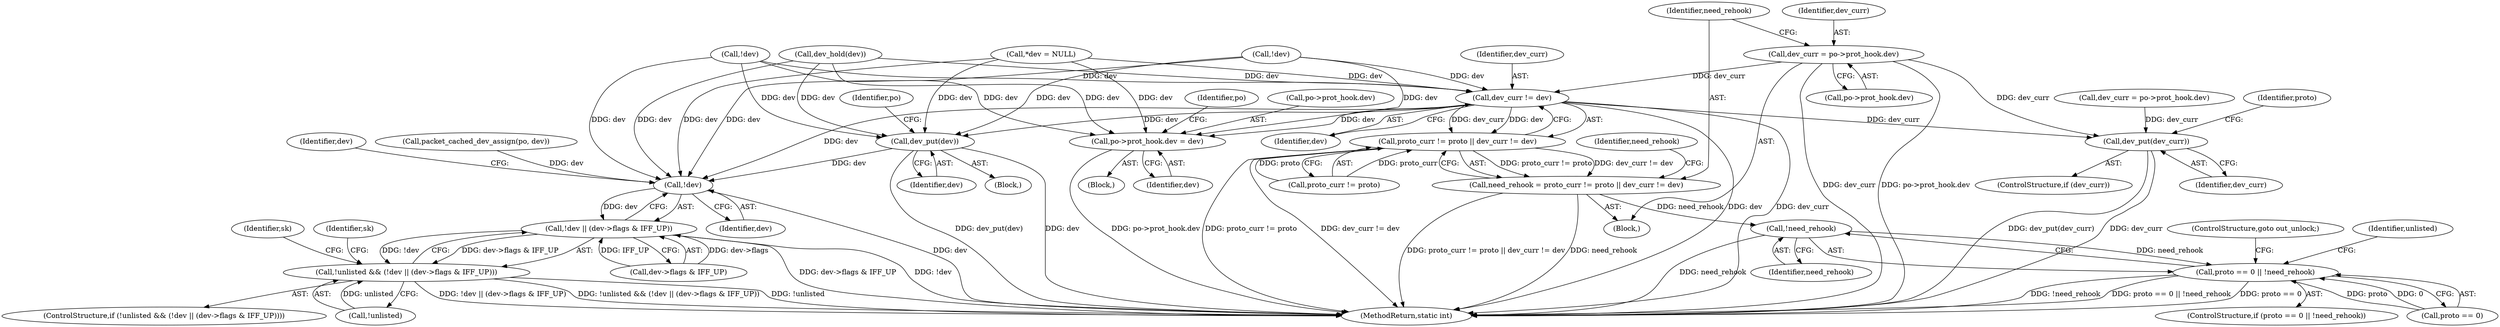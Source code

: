digraph "0_linux_4971613c1639d8e5f102c4e797c3bf8f83a5a69e@pointer" {
"1000192" [label="(Call,dev_curr = po->prot_hook.dev)"];
"1000205" [label="(Call,dev_curr != dev)"];
"1000201" [label="(Call,proto_curr != proto || dev_curr != dev)"];
"1000199" [label="(Call,need_rehook = proto_curr != proto || dev_curr != dev)"];
"1000303" [label="(Call,!need_rehook)"];
"1000299" [label="(Call,proto == 0 || !need_rehook)"];
"1000255" [label="(Call,dev_put(dev))"];
"1000311" [label="(Call,!dev)"];
"1000310" [label="(Call,!dev || (dev->flags & IFF_UP))"];
"1000307" [label="(Call,!unlisted && (!dev || (dev->flags & IFF_UP)))"];
"1000274" [label="(Call,po->prot_hook.dev = dev)"];
"1000296" [label="(Call,dev_put(dev_curr))"];
"1000306" [label="(ControlStructure,if (!unlisted && (!dev || (dev->flags & IFF_UP))))"];
"1000283" [label="(Identifier,po)"];
"1000193" [label="(Identifier,dev_curr)"];
"1000301" [label="(Identifier,proto)"];
"1000346" [label="(MethodReturn,static int)"];
"1000206" [label="(Identifier,dev_curr)"];
"1000313" [label="(Call,dev->flags & IFF_UP)"];
"1000294" [label="(ControlStructure,if (dev_curr))"];
"1000183" [label="(Call,dev_hold(dev))"];
"1000296" [label="(Call,dev_put(dev_curr))"];
"1000305" [label="(ControlStructure,goto out_unlock;)"];
"1000255" [label="(Call,dev_put(dev))"];
"1000201" [label="(Call,proto_curr != proto || dev_curr != dev)"];
"1000274" [label="(Call,po->prot_hook.dev = dev)"];
"1000291" [label="(Call,packet_cached_dev_assign(po, dev))"];
"1000299" [label="(Call,proto == 0 || !need_rehook)"];
"1000105" [label="(Block,)"];
"1000115" [label="(Call,*dev = NULL)"];
"1000298" [label="(ControlStructure,if (proto == 0 || !need_rehook))"];
"1000310" [label="(Call,!dev || (dev->flags & IFF_UP))"];
"1000221" [label="(Call,dev_curr = po->prot_hook.dev)"];
"1000303" [label="(Call,!need_rehook)"];
"1000202" [label="(Call,proto_curr != proto)"];
"1000194" [label="(Call,po->prot_hook.dev)"];
"1000325" [label="(Identifier,sk)"];
"1000308" [label="(Call,!unlisted)"];
"1000199" [label="(Call,need_rehook = proto_curr != proto || dev_curr != dev)"];
"1000304" [label="(Identifier,need_rehook)"];
"1000205" [label="(Call,dev_curr != dev)"];
"1000260" [label="(Identifier,po)"];
"1000200" [label="(Identifier,need_rehook)"];
"1000209" [label="(Identifier,need_rehook)"];
"1000280" [label="(Identifier,dev)"];
"1000273" [label="(Block,)"];
"1000307" [label="(Call,!unlisted && (!dev || (dev->flags & IFF_UP)))"];
"1000312" [label="(Identifier,dev)"];
"1000311" [label="(Call,!dev)"];
"1000315" [label="(Identifier,dev)"];
"1000256" [label="(Identifier,dev)"];
"1000275" [label="(Call,po->prot_hook.dev)"];
"1000154" [label="(Call,!dev)"];
"1000320" [label="(Identifier,sk)"];
"1000297" [label="(Identifier,dev_curr)"];
"1000254" [label="(Block,)"];
"1000300" [label="(Call,proto == 0)"];
"1000173" [label="(Call,!dev)"];
"1000309" [label="(Identifier,unlisted)"];
"1000192" [label="(Call,dev_curr = po->prot_hook.dev)"];
"1000207" [label="(Identifier,dev)"];
"1000192" -> "1000105"  [label="AST: "];
"1000192" -> "1000194"  [label="CFG: "];
"1000193" -> "1000192"  [label="AST: "];
"1000194" -> "1000192"  [label="AST: "];
"1000200" -> "1000192"  [label="CFG: "];
"1000192" -> "1000346"  [label="DDG: po->prot_hook.dev"];
"1000192" -> "1000346"  [label="DDG: dev_curr"];
"1000192" -> "1000205"  [label="DDG: dev_curr"];
"1000192" -> "1000296"  [label="DDG: dev_curr"];
"1000205" -> "1000201"  [label="AST: "];
"1000205" -> "1000207"  [label="CFG: "];
"1000206" -> "1000205"  [label="AST: "];
"1000207" -> "1000205"  [label="AST: "];
"1000201" -> "1000205"  [label="CFG: "];
"1000205" -> "1000346"  [label="DDG: dev_curr"];
"1000205" -> "1000346"  [label="DDG: dev"];
"1000205" -> "1000201"  [label="DDG: dev_curr"];
"1000205" -> "1000201"  [label="DDG: dev"];
"1000183" -> "1000205"  [label="DDG: dev"];
"1000154" -> "1000205"  [label="DDG: dev"];
"1000115" -> "1000205"  [label="DDG: dev"];
"1000173" -> "1000205"  [label="DDG: dev"];
"1000205" -> "1000255"  [label="DDG: dev"];
"1000205" -> "1000274"  [label="DDG: dev"];
"1000205" -> "1000296"  [label="DDG: dev_curr"];
"1000205" -> "1000311"  [label="DDG: dev"];
"1000201" -> "1000199"  [label="AST: "];
"1000201" -> "1000202"  [label="CFG: "];
"1000202" -> "1000201"  [label="AST: "];
"1000199" -> "1000201"  [label="CFG: "];
"1000201" -> "1000346"  [label="DDG: dev_curr != dev"];
"1000201" -> "1000346"  [label="DDG: proto_curr != proto"];
"1000201" -> "1000199"  [label="DDG: proto_curr != proto"];
"1000201" -> "1000199"  [label="DDG: dev_curr != dev"];
"1000202" -> "1000201"  [label="DDG: proto_curr"];
"1000202" -> "1000201"  [label="DDG: proto"];
"1000199" -> "1000105"  [label="AST: "];
"1000200" -> "1000199"  [label="AST: "];
"1000209" -> "1000199"  [label="CFG: "];
"1000199" -> "1000346"  [label="DDG: proto_curr != proto || dev_curr != dev"];
"1000199" -> "1000346"  [label="DDG: need_rehook"];
"1000199" -> "1000303"  [label="DDG: need_rehook"];
"1000303" -> "1000299"  [label="AST: "];
"1000303" -> "1000304"  [label="CFG: "];
"1000304" -> "1000303"  [label="AST: "];
"1000299" -> "1000303"  [label="CFG: "];
"1000303" -> "1000346"  [label="DDG: need_rehook"];
"1000303" -> "1000299"  [label="DDG: need_rehook"];
"1000299" -> "1000298"  [label="AST: "];
"1000299" -> "1000300"  [label="CFG: "];
"1000300" -> "1000299"  [label="AST: "];
"1000305" -> "1000299"  [label="CFG: "];
"1000309" -> "1000299"  [label="CFG: "];
"1000299" -> "1000346"  [label="DDG: !need_rehook"];
"1000299" -> "1000346"  [label="DDG: proto == 0 || !need_rehook"];
"1000299" -> "1000346"  [label="DDG: proto == 0"];
"1000300" -> "1000299"  [label="DDG: proto"];
"1000300" -> "1000299"  [label="DDG: 0"];
"1000255" -> "1000254"  [label="AST: "];
"1000255" -> "1000256"  [label="CFG: "];
"1000256" -> "1000255"  [label="AST: "];
"1000260" -> "1000255"  [label="CFG: "];
"1000255" -> "1000346"  [label="DDG: dev_put(dev)"];
"1000255" -> "1000346"  [label="DDG: dev"];
"1000183" -> "1000255"  [label="DDG: dev"];
"1000154" -> "1000255"  [label="DDG: dev"];
"1000115" -> "1000255"  [label="DDG: dev"];
"1000173" -> "1000255"  [label="DDG: dev"];
"1000255" -> "1000311"  [label="DDG: dev"];
"1000311" -> "1000310"  [label="AST: "];
"1000311" -> "1000312"  [label="CFG: "];
"1000312" -> "1000311"  [label="AST: "];
"1000315" -> "1000311"  [label="CFG: "];
"1000310" -> "1000311"  [label="CFG: "];
"1000311" -> "1000346"  [label="DDG: dev"];
"1000311" -> "1000310"  [label="DDG: dev"];
"1000291" -> "1000311"  [label="DDG: dev"];
"1000183" -> "1000311"  [label="DDG: dev"];
"1000154" -> "1000311"  [label="DDG: dev"];
"1000115" -> "1000311"  [label="DDG: dev"];
"1000173" -> "1000311"  [label="DDG: dev"];
"1000310" -> "1000307"  [label="AST: "];
"1000310" -> "1000313"  [label="CFG: "];
"1000313" -> "1000310"  [label="AST: "];
"1000307" -> "1000310"  [label="CFG: "];
"1000310" -> "1000346"  [label="DDG: dev->flags & IFF_UP"];
"1000310" -> "1000346"  [label="DDG: !dev"];
"1000310" -> "1000307"  [label="DDG: !dev"];
"1000310" -> "1000307"  [label="DDG: dev->flags & IFF_UP"];
"1000313" -> "1000310"  [label="DDG: dev->flags"];
"1000313" -> "1000310"  [label="DDG: IFF_UP"];
"1000307" -> "1000306"  [label="AST: "];
"1000307" -> "1000308"  [label="CFG: "];
"1000308" -> "1000307"  [label="AST: "];
"1000320" -> "1000307"  [label="CFG: "];
"1000325" -> "1000307"  [label="CFG: "];
"1000307" -> "1000346"  [label="DDG: !dev || (dev->flags & IFF_UP)"];
"1000307" -> "1000346"  [label="DDG: !unlisted && (!dev || (dev->flags & IFF_UP))"];
"1000307" -> "1000346"  [label="DDG: !unlisted"];
"1000308" -> "1000307"  [label="DDG: unlisted"];
"1000274" -> "1000273"  [label="AST: "];
"1000274" -> "1000280"  [label="CFG: "];
"1000275" -> "1000274"  [label="AST: "];
"1000280" -> "1000274"  [label="AST: "];
"1000283" -> "1000274"  [label="CFG: "];
"1000274" -> "1000346"  [label="DDG: po->prot_hook.dev"];
"1000183" -> "1000274"  [label="DDG: dev"];
"1000154" -> "1000274"  [label="DDG: dev"];
"1000115" -> "1000274"  [label="DDG: dev"];
"1000173" -> "1000274"  [label="DDG: dev"];
"1000296" -> "1000294"  [label="AST: "];
"1000296" -> "1000297"  [label="CFG: "];
"1000297" -> "1000296"  [label="AST: "];
"1000301" -> "1000296"  [label="CFG: "];
"1000296" -> "1000346"  [label="DDG: dev_put(dev_curr)"];
"1000296" -> "1000346"  [label="DDG: dev_curr"];
"1000221" -> "1000296"  [label="DDG: dev_curr"];
}
